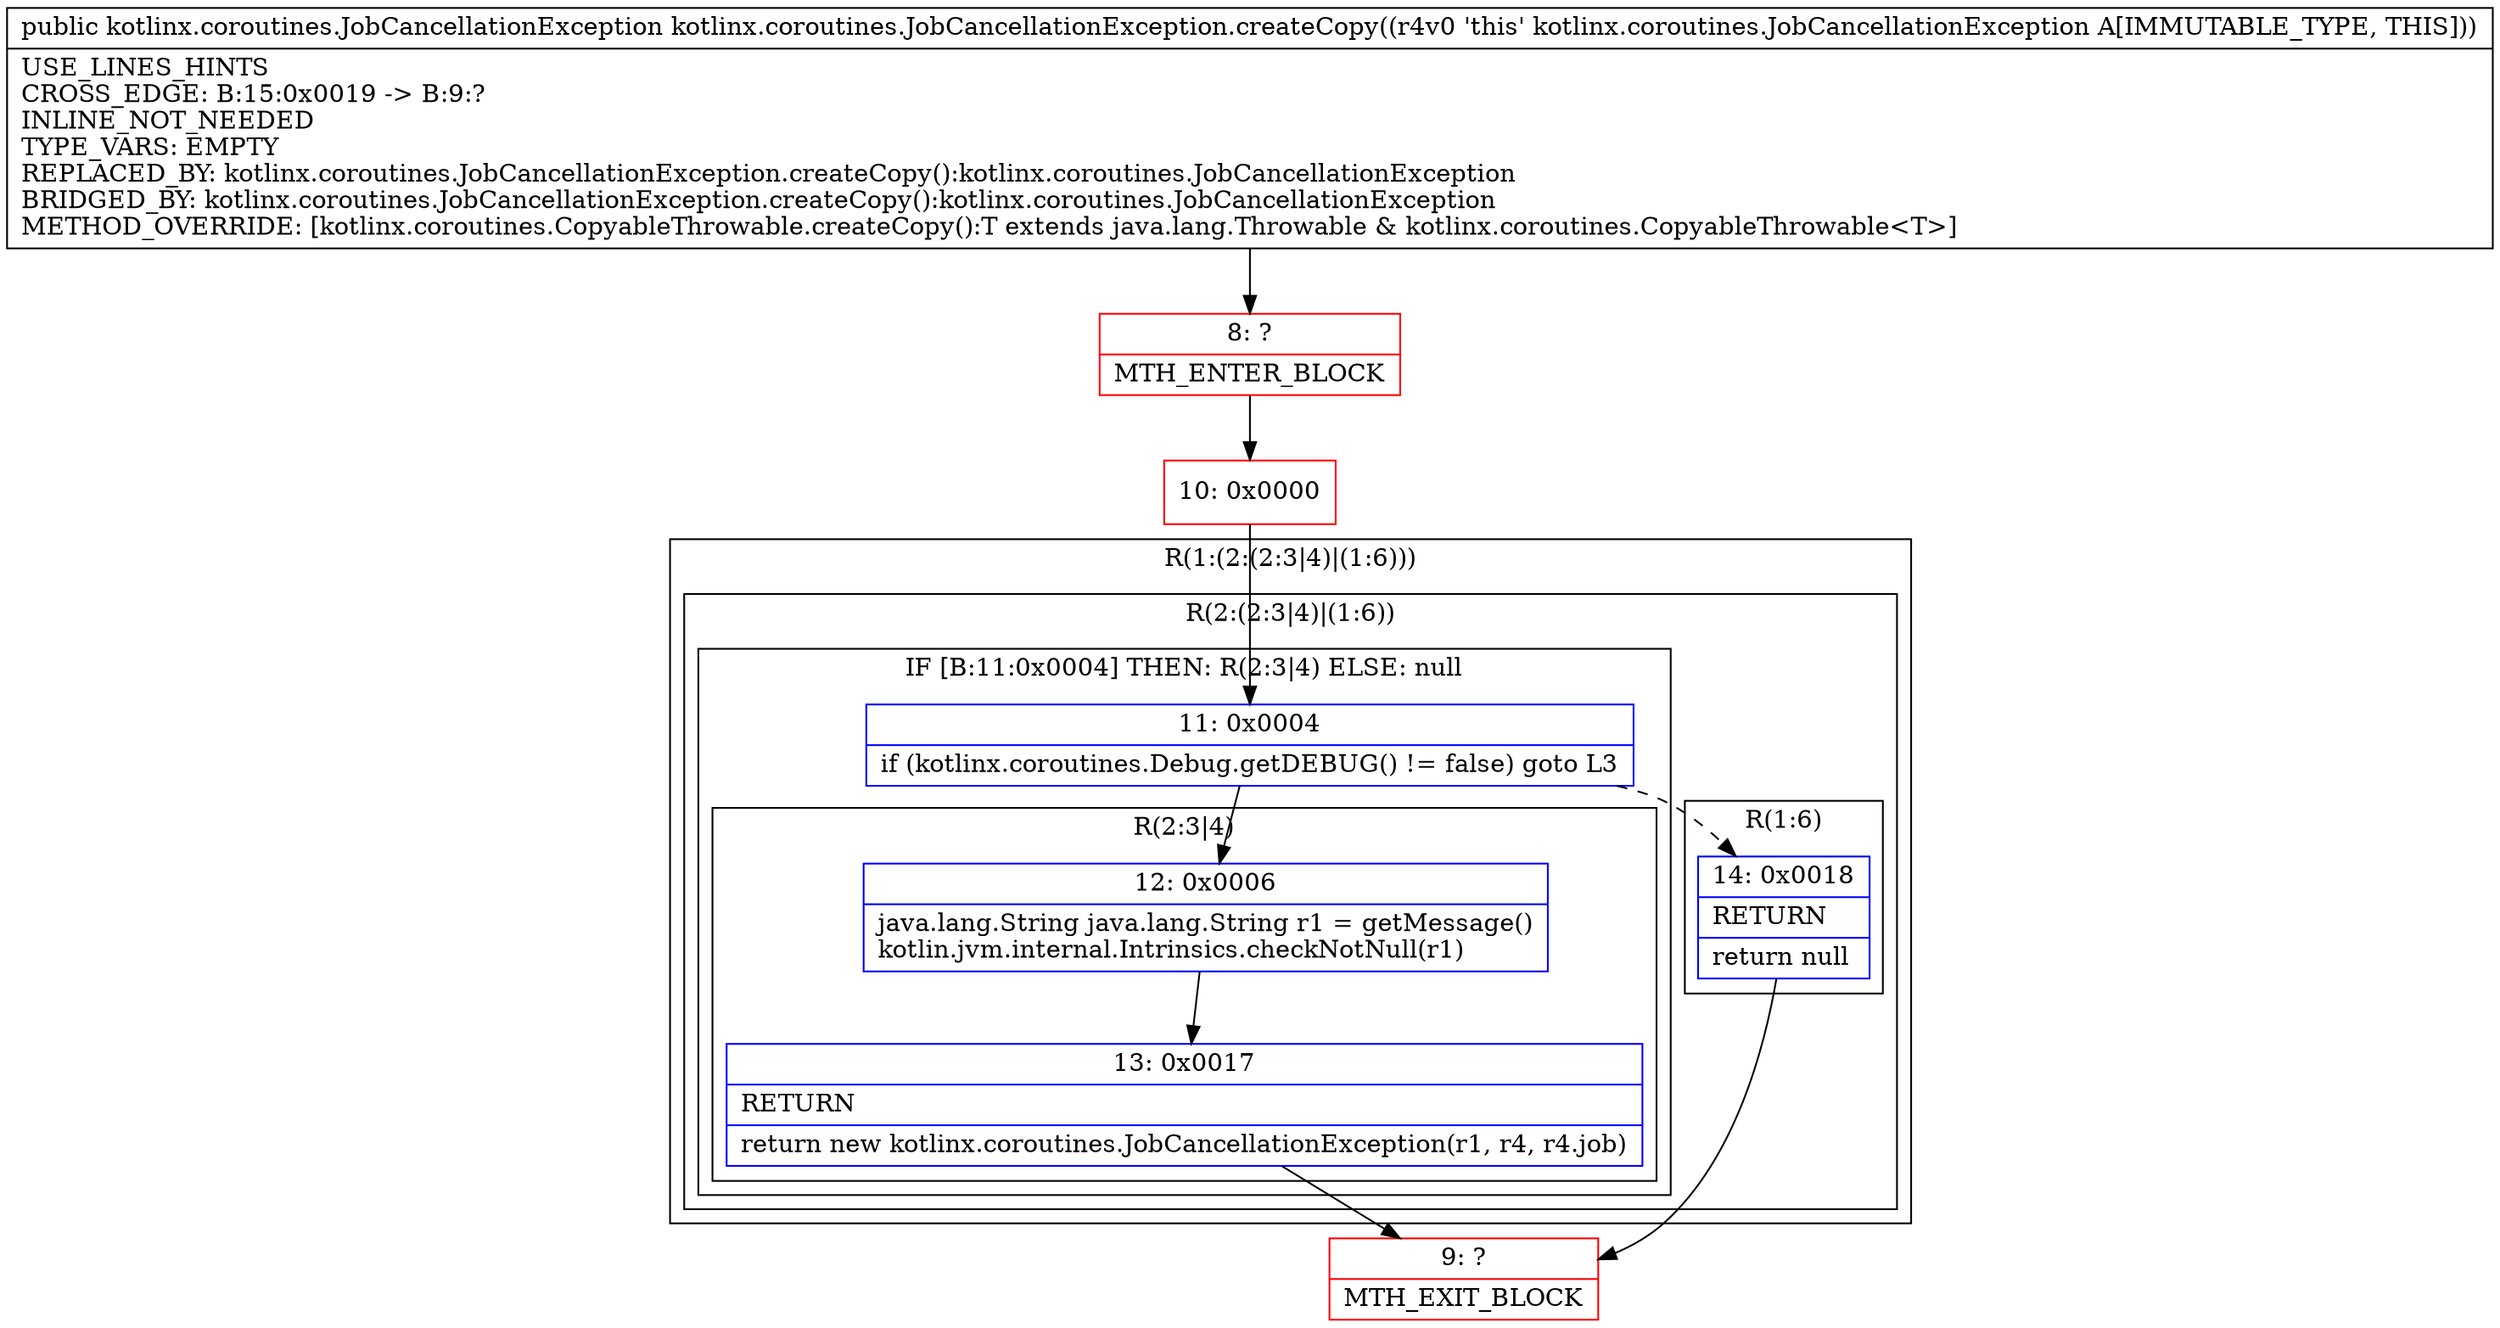 digraph "CFG forkotlinx.coroutines.JobCancellationException.createCopy()Lkotlinx\/coroutines\/JobCancellationException;" {
subgraph cluster_Region_1927811584 {
label = "R(1:(2:(2:3|4)|(1:6)))";
node [shape=record,color=blue];
subgraph cluster_Region_859646133 {
label = "R(2:(2:3|4)|(1:6))";
node [shape=record,color=blue];
subgraph cluster_IfRegion_1238522778 {
label = "IF [B:11:0x0004] THEN: R(2:3|4) ELSE: null";
node [shape=record,color=blue];
Node_11 [shape=record,label="{11\:\ 0x0004|if (kotlinx.coroutines.Debug.getDEBUG() != false) goto L3\l}"];
subgraph cluster_Region_201963541 {
label = "R(2:3|4)";
node [shape=record,color=blue];
Node_12 [shape=record,label="{12\:\ 0x0006|java.lang.String java.lang.String r1 = getMessage()\lkotlin.jvm.internal.Intrinsics.checkNotNull(r1)\l}"];
Node_13 [shape=record,label="{13\:\ 0x0017|RETURN\l|return new kotlinx.coroutines.JobCancellationException(r1, r4, r4.job)\l}"];
}
}
subgraph cluster_Region_131697341 {
label = "R(1:6)";
node [shape=record,color=blue];
Node_14 [shape=record,label="{14\:\ 0x0018|RETURN\l|return null\l}"];
}
}
}
Node_8 [shape=record,color=red,label="{8\:\ ?|MTH_ENTER_BLOCK\l}"];
Node_10 [shape=record,color=red,label="{10\:\ 0x0000}"];
Node_9 [shape=record,color=red,label="{9\:\ ?|MTH_EXIT_BLOCK\l}"];
MethodNode[shape=record,label="{public kotlinx.coroutines.JobCancellationException kotlinx.coroutines.JobCancellationException.createCopy((r4v0 'this' kotlinx.coroutines.JobCancellationException A[IMMUTABLE_TYPE, THIS]))  | USE_LINES_HINTS\lCROSS_EDGE: B:15:0x0019 \-\> B:9:?\lINLINE_NOT_NEEDED\lTYPE_VARS: EMPTY\lREPLACED_BY: kotlinx.coroutines.JobCancellationException.createCopy():kotlinx.coroutines.JobCancellationException\lBRIDGED_BY: kotlinx.coroutines.JobCancellationException.createCopy():kotlinx.coroutines.JobCancellationException\lMETHOD_OVERRIDE: [kotlinx.coroutines.CopyableThrowable.createCopy():T extends java.lang.Throwable & kotlinx.coroutines.CopyableThrowable\<T\>]\l}"];
MethodNode -> Node_8;Node_11 -> Node_12;
Node_11 -> Node_14[style=dashed];
Node_12 -> Node_13;
Node_13 -> Node_9;
Node_14 -> Node_9;
Node_8 -> Node_10;
Node_10 -> Node_11;
}

